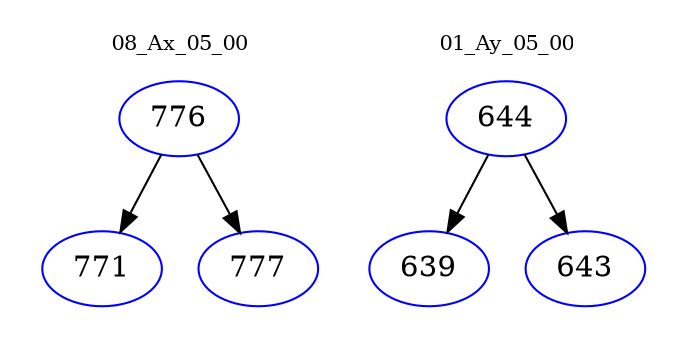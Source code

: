 digraph{
subgraph cluster_0 {
color = white
label = "08_Ax_05_00";
fontsize=10;
T0_776 [label="776", color="blue"]
T0_776 -> T0_771 [color="black"]
T0_771 [label="771", color="blue"]
T0_776 -> T0_777 [color="black"]
T0_777 [label="777", color="blue"]
}
subgraph cluster_1 {
color = white
label = "01_Ay_05_00";
fontsize=10;
T1_644 [label="644", color="blue"]
T1_644 -> T1_639 [color="black"]
T1_639 [label="639", color="blue"]
T1_644 -> T1_643 [color="black"]
T1_643 [label="643", color="blue"]
}
}
